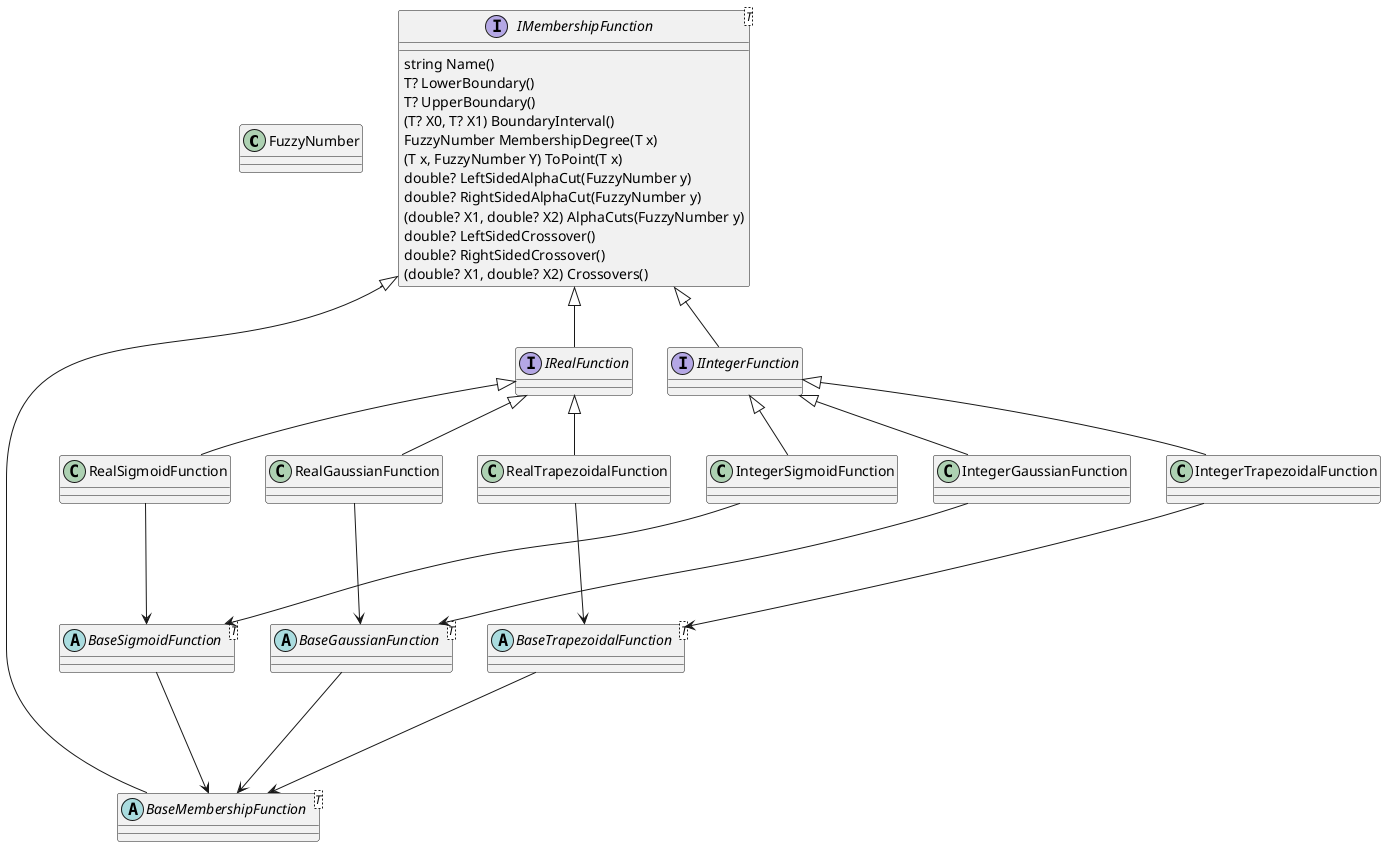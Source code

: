 ﻿@startuml

class FuzzyNumber

interface IMembershipFunction<T> {
string Name()
T? LowerBoundary()
T? UpperBoundary()
(T? X0, T? X1) BoundaryInterval()
FuzzyNumber MembershipDegree(T x)
(T x, FuzzyNumber Y) ToPoint(T x)
double? LeftSidedAlphaCut(FuzzyNumber y)
double? RightSidedAlphaCut(FuzzyNumber y)
(double? X1, double? X2) AlphaCuts(FuzzyNumber y)
double? LeftSidedCrossover()
double? RightSidedCrossover()
(double? X1, double? X2) Crossovers()
}

abstract class BaseMembershipFunction<T>

IMembershipFunction <|-- BaseMembershipFunction

together {
interface IIntegerFunction
interface IRealFunction
}

together {
abstract class BaseSigmoidFunction<T>
abstract class BaseGaussianFunction<T>
abstract class BaseTrapezoidalFunction<T>
}

BaseSigmoidFunction -d--> BaseMembershipFunction
BaseGaussianFunction -d--> BaseMembershipFunction
BaseTrapezoidalFunction -d--> BaseMembershipFunction

IMembershipFunction <|-- IIntegerFunction

together {
together {
class IntegerSigmoidFunction
class IntegerGaussianFunction
class IntegerTrapezoidalFunction
}
together {
class RealGaussianFunction
class RealSigmoidFunction
class RealTrapezoidalFunction
}
}

IIntegerFunction <|-- IntegerSigmoidFunction
IIntegerFunction <|-- IntegerGaussianFunction
IIntegerFunction <|-- IntegerTrapezoidalFunction

IntegerSigmoidFunction -d--> BaseSigmoidFunction
IntegerGaussianFunction -d--> BaseGaussianFunction
IntegerTrapezoidalFunction -d--> BaseTrapezoidalFunction

IMembershipFunction <|-- IRealFunction



IRealFunction <|-- RealSigmoidFunction
IRealFunction <|-- RealGaussianFunction
IRealFunction <|-- RealTrapezoidalFunction

RealSigmoidFunction --> BaseSigmoidFunction
RealGaussianFunction --> BaseGaussianFunction
RealTrapezoidalFunction --> BaseTrapezoidalFunction

@enduml